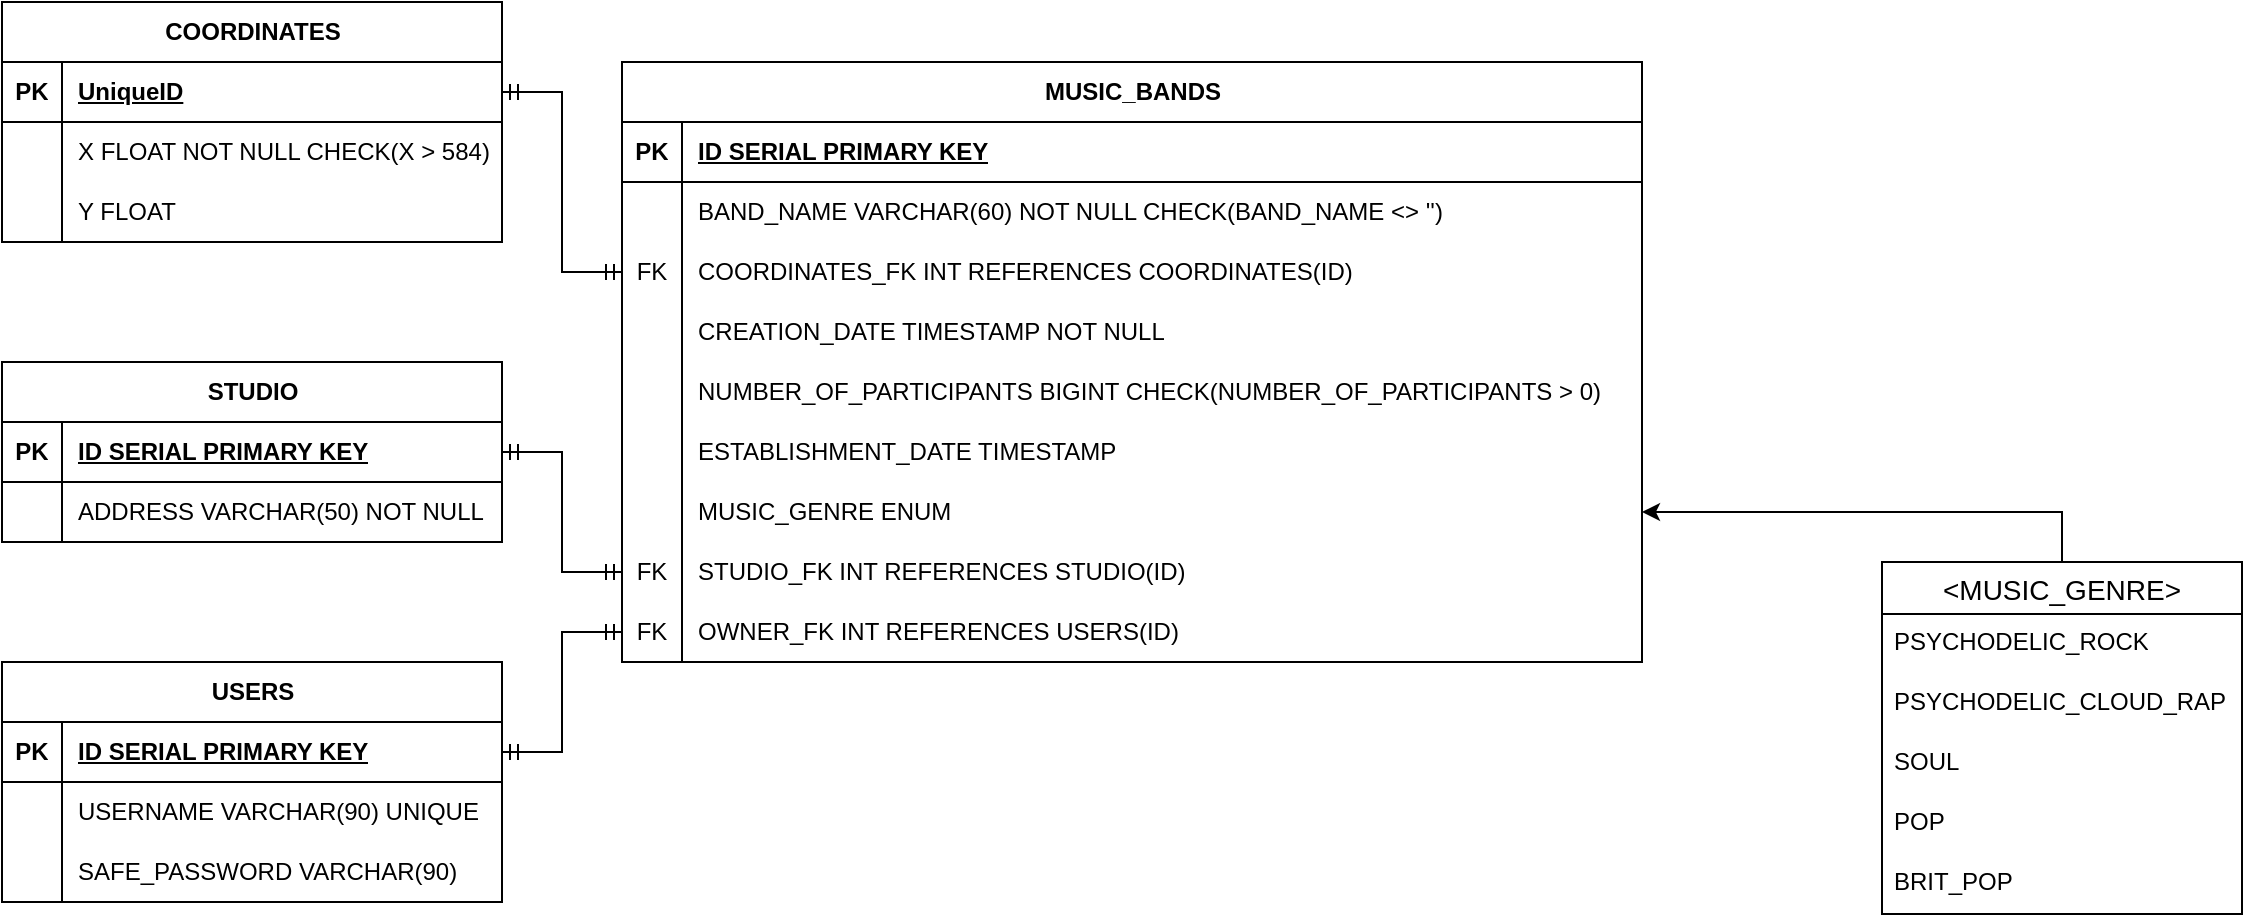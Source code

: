 <mxfile version="24.4.7" type="device">
  <diagram name="Page-1" id="YA4zYFtQoW2mkg4vutzF">
    <mxGraphModel dx="1371" dy="522" grid="1" gridSize="10" guides="1" tooltips="1" connect="1" arrows="1" fold="1" page="1" pageScale="1" pageWidth="850" pageHeight="1100" math="0" shadow="0">
      <root>
        <mxCell id="0" />
        <mxCell id="1" parent="0" />
        <mxCell id="YjT7uFnoLUFOI2cC4ACg-30" value="COORDINATES" style="shape=table;startSize=30;container=1;collapsible=1;childLayout=tableLayout;fixedRows=1;rowLines=0;fontStyle=1;align=center;resizeLast=1;html=1;" parent="1" vertex="1">
          <mxGeometry x="-360" y="40" width="250" height="120" as="geometry" />
        </mxCell>
        <mxCell id="YjT7uFnoLUFOI2cC4ACg-31" value="" style="shape=tableRow;horizontal=0;startSize=0;swimlaneHead=0;swimlaneBody=0;fillColor=none;collapsible=0;dropTarget=0;points=[[0,0.5],[1,0.5]];portConstraint=eastwest;top=0;left=0;right=0;bottom=1;" parent="YjT7uFnoLUFOI2cC4ACg-30" vertex="1">
          <mxGeometry y="30" width="250" height="30" as="geometry" />
        </mxCell>
        <mxCell id="YjT7uFnoLUFOI2cC4ACg-32" value="PK" style="shape=partialRectangle;connectable=0;fillColor=none;top=0;left=0;bottom=0;right=0;fontStyle=1;overflow=hidden;whiteSpace=wrap;html=1;" parent="YjT7uFnoLUFOI2cC4ACg-31" vertex="1">
          <mxGeometry width="30" height="30" as="geometry">
            <mxRectangle width="30" height="30" as="alternateBounds" />
          </mxGeometry>
        </mxCell>
        <mxCell id="YjT7uFnoLUFOI2cC4ACg-33" value="UniqueID" style="shape=partialRectangle;connectable=0;fillColor=none;top=0;left=0;bottom=0;right=0;align=left;spacingLeft=6;fontStyle=5;overflow=hidden;whiteSpace=wrap;html=1;" parent="YjT7uFnoLUFOI2cC4ACg-31" vertex="1">
          <mxGeometry x="30" width="220" height="30" as="geometry">
            <mxRectangle width="220" height="30" as="alternateBounds" />
          </mxGeometry>
        </mxCell>
        <mxCell id="YjT7uFnoLUFOI2cC4ACg-34" value="" style="shape=tableRow;horizontal=0;startSize=0;swimlaneHead=0;swimlaneBody=0;fillColor=none;collapsible=0;dropTarget=0;points=[[0,0.5],[1,0.5]];portConstraint=eastwest;top=0;left=0;right=0;bottom=0;" parent="YjT7uFnoLUFOI2cC4ACg-30" vertex="1">
          <mxGeometry y="60" width="250" height="30" as="geometry" />
        </mxCell>
        <mxCell id="YjT7uFnoLUFOI2cC4ACg-35" value="" style="shape=partialRectangle;connectable=0;fillColor=none;top=0;left=0;bottom=0;right=0;editable=1;overflow=hidden;whiteSpace=wrap;html=1;" parent="YjT7uFnoLUFOI2cC4ACg-34" vertex="1">
          <mxGeometry width="30" height="30" as="geometry">
            <mxRectangle width="30" height="30" as="alternateBounds" />
          </mxGeometry>
        </mxCell>
        <mxCell id="YjT7uFnoLUFOI2cC4ACg-36" value="X FLOAT NOT NULL CHECK(X &amp;gt; 584)" style="shape=partialRectangle;connectable=0;fillColor=none;top=0;left=0;bottom=0;right=0;align=left;spacingLeft=6;overflow=hidden;whiteSpace=wrap;html=1;" parent="YjT7uFnoLUFOI2cC4ACg-34" vertex="1">
          <mxGeometry x="30" width="220" height="30" as="geometry">
            <mxRectangle width="220" height="30" as="alternateBounds" />
          </mxGeometry>
        </mxCell>
        <mxCell id="YjT7uFnoLUFOI2cC4ACg-37" value="" style="shape=tableRow;horizontal=0;startSize=0;swimlaneHead=0;swimlaneBody=0;fillColor=none;collapsible=0;dropTarget=0;points=[[0,0.5],[1,0.5]];portConstraint=eastwest;top=0;left=0;right=0;bottom=0;" parent="YjT7uFnoLUFOI2cC4ACg-30" vertex="1">
          <mxGeometry y="90" width="250" height="30" as="geometry" />
        </mxCell>
        <mxCell id="YjT7uFnoLUFOI2cC4ACg-38" value="" style="shape=partialRectangle;connectable=0;fillColor=none;top=0;left=0;bottom=0;right=0;editable=1;overflow=hidden;whiteSpace=wrap;html=1;" parent="YjT7uFnoLUFOI2cC4ACg-37" vertex="1">
          <mxGeometry width="30" height="30" as="geometry">
            <mxRectangle width="30" height="30" as="alternateBounds" />
          </mxGeometry>
        </mxCell>
        <mxCell id="YjT7uFnoLUFOI2cC4ACg-39" value="Y FLOAT" style="shape=partialRectangle;connectable=0;fillColor=none;top=0;left=0;bottom=0;right=0;align=left;spacingLeft=6;overflow=hidden;whiteSpace=wrap;html=1;" parent="YjT7uFnoLUFOI2cC4ACg-37" vertex="1">
          <mxGeometry x="30" width="220" height="30" as="geometry">
            <mxRectangle width="220" height="30" as="alternateBounds" />
          </mxGeometry>
        </mxCell>
        <mxCell id="YjT7uFnoLUFOI2cC4ACg-43" value="USERS" style="shape=table;startSize=30;container=1;collapsible=1;childLayout=tableLayout;fixedRows=1;rowLines=0;fontStyle=1;align=center;resizeLast=1;html=1;" parent="1" vertex="1">
          <mxGeometry x="-360" y="370" width="250" height="120" as="geometry" />
        </mxCell>
        <mxCell id="YjT7uFnoLUFOI2cC4ACg-44" value="" style="shape=tableRow;horizontal=0;startSize=0;swimlaneHead=0;swimlaneBody=0;fillColor=none;collapsible=0;dropTarget=0;points=[[0,0.5],[1,0.5]];portConstraint=eastwest;top=0;left=0;right=0;bottom=1;" parent="YjT7uFnoLUFOI2cC4ACg-43" vertex="1">
          <mxGeometry y="30" width="250" height="30" as="geometry" />
        </mxCell>
        <mxCell id="YjT7uFnoLUFOI2cC4ACg-45" value="PK" style="shape=partialRectangle;connectable=0;fillColor=none;top=0;left=0;bottom=0;right=0;fontStyle=1;overflow=hidden;whiteSpace=wrap;html=1;" parent="YjT7uFnoLUFOI2cC4ACg-44" vertex="1">
          <mxGeometry width="30" height="30" as="geometry">
            <mxRectangle width="30" height="30" as="alternateBounds" />
          </mxGeometry>
        </mxCell>
        <mxCell id="YjT7uFnoLUFOI2cC4ACg-46" value="ID SERIAL PRIMARY KEY" style="shape=partialRectangle;connectable=0;fillColor=none;top=0;left=0;bottom=0;right=0;align=left;spacingLeft=6;fontStyle=5;overflow=hidden;whiteSpace=wrap;html=1;" parent="YjT7uFnoLUFOI2cC4ACg-44" vertex="1">
          <mxGeometry x="30" width="220" height="30" as="geometry">
            <mxRectangle width="220" height="30" as="alternateBounds" />
          </mxGeometry>
        </mxCell>
        <mxCell id="YjT7uFnoLUFOI2cC4ACg-47" value="" style="shape=tableRow;horizontal=0;startSize=0;swimlaneHead=0;swimlaneBody=0;fillColor=none;collapsible=0;dropTarget=0;points=[[0,0.5],[1,0.5]];portConstraint=eastwest;top=0;left=0;right=0;bottom=0;" parent="YjT7uFnoLUFOI2cC4ACg-43" vertex="1">
          <mxGeometry y="60" width="250" height="30" as="geometry" />
        </mxCell>
        <mxCell id="YjT7uFnoLUFOI2cC4ACg-48" value="" style="shape=partialRectangle;connectable=0;fillColor=none;top=0;left=0;bottom=0;right=0;editable=1;overflow=hidden;whiteSpace=wrap;html=1;" parent="YjT7uFnoLUFOI2cC4ACg-47" vertex="1">
          <mxGeometry width="30" height="30" as="geometry">
            <mxRectangle width="30" height="30" as="alternateBounds" />
          </mxGeometry>
        </mxCell>
        <mxCell id="YjT7uFnoLUFOI2cC4ACg-49" value="USERNAME VARCHAR(90) UNIQUE" style="shape=partialRectangle;connectable=0;fillColor=none;top=0;left=0;bottom=0;right=0;align=left;spacingLeft=6;overflow=hidden;whiteSpace=wrap;html=1;" parent="YjT7uFnoLUFOI2cC4ACg-47" vertex="1">
          <mxGeometry x="30" width="220" height="30" as="geometry">
            <mxRectangle width="220" height="30" as="alternateBounds" />
          </mxGeometry>
        </mxCell>
        <mxCell id="YjT7uFnoLUFOI2cC4ACg-50" value="" style="shape=tableRow;horizontal=0;startSize=0;swimlaneHead=0;swimlaneBody=0;fillColor=none;collapsible=0;dropTarget=0;points=[[0,0.5],[1,0.5]];portConstraint=eastwest;top=0;left=0;right=0;bottom=0;" parent="YjT7uFnoLUFOI2cC4ACg-43" vertex="1">
          <mxGeometry y="90" width="250" height="30" as="geometry" />
        </mxCell>
        <mxCell id="YjT7uFnoLUFOI2cC4ACg-51" value="" style="shape=partialRectangle;connectable=0;fillColor=none;top=0;left=0;bottom=0;right=0;editable=1;overflow=hidden;whiteSpace=wrap;html=1;" parent="YjT7uFnoLUFOI2cC4ACg-50" vertex="1">
          <mxGeometry width="30" height="30" as="geometry">
            <mxRectangle width="30" height="30" as="alternateBounds" />
          </mxGeometry>
        </mxCell>
        <mxCell id="YjT7uFnoLUFOI2cC4ACg-52" value="SAFE_PASSWORD VARCHAR(90)" style="shape=partialRectangle;connectable=0;fillColor=none;top=0;left=0;bottom=0;right=0;align=left;spacingLeft=6;overflow=hidden;whiteSpace=wrap;html=1;" parent="YjT7uFnoLUFOI2cC4ACg-50" vertex="1">
          <mxGeometry x="30" width="220" height="30" as="geometry">
            <mxRectangle width="220" height="30" as="alternateBounds" />
          </mxGeometry>
        </mxCell>
        <mxCell id="YjT7uFnoLUFOI2cC4ACg-56" value="STUDIO" style="shape=table;startSize=30;container=1;collapsible=1;childLayout=tableLayout;fixedRows=1;rowLines=0;fontStyle=1;align=center;resizeLast=1;html=1;" parent="1" vertex="1">
          <mxGeometry x="-360" y="220" width="250" height="90" as="geometry" />
        </mxCell>
        <mxCell id="YjT7uFnoLUFOI2cC4ACg-57" value="" style="shape=tableRow;horizontal=0;startSize=0;swimlaneHead=0;swimlaneBody=0;fillColor=none;collapsible=0;dropTarget=0;points=[[0,0.5],[1,0.5]];portConstraint=eastwest;top=0;left=0;right=0;bottom=1;" parent="YjT7uFnoLUFOI2cC4ACg-56" vertex="1">
          <mxGeometry y="30" width="250" height="30" as="geometry" />
        </mxCell>
        <mxCell id="YjT7uFnoLUFOI2cC4ACg-58" value="PK" style="shape=partialRectangle;connectable=0;fillColor=none;top=0;left=0;bottom=0;right=0;fontStyle=1;overflow=hidden;whiteSpace=wrap;html=1;" parent="YjT7uFnoLUFOI2cC4ACg-57" vertex="1">
          <mxGeometry width="30" height="30" as="geometry">
            <mxRectangle width="30" height="30" as="alternateBounds" />
          </mxGeometry>
        </mxCell>
        <mxCell id="YjT7uFnoLUFOI2cC4ACg-59" value="ID SERIAL PRIMARY KEY" style="shape=partialRectangle;connectable=0;fillColor=none;top=0;left=0;bottom=0;right=0;align=left;spacingLeft=6;fontStyle=5;overflow=hidden;whiteSpace=wrap;html=1;" parent="YjT7uFnoLUFOI2cC4ACg-57" vertex="1">
          <mxGeometry x="30" width="220" height="30" as="geometry">
            <mxRectangle width="220" height="30" as="alternateBounds" />
          </mxGeometry>
        </mxCell>
        <mxCell id="YjT7uFnoLUFOI2cC4ACg-60" value="" style="shape=tableRow;horizontal=0;startSize=0;swimlaneHead=0;swimlaneBody=0;fillColor=none;collapsible=0;dropTarget=0;points=[[0,0.5],[1,0.5]];portConstraint=eastwest;top=0;left=0;right=0;bottom=0;" parent="YjT7uFnoLUFOI2cC4ACg-56" vertex="1">
          <mxGeometry y="60" width="250" height="30" as="geometry" />
        </mxCell>
        <mxCell id="YjT7uFnoLUFOI2cC4ACg-61" value="" style="shape=partialRectangle;connectable=0;fillColor=none;top=0;left=0;bottom=0;right=0;editable=1;overflow=hidden;whiteSpace=wrap;html=1;" parent="YjT7uFnoLUFOI2cC4ACg-60" vertex="1">
          <mxGeometry width="30" height="30" as="geometry">
            <mxRectangle width="30" height="30" as="alternateBounds" />
          </mxGeometry>
        </mxCell>
        <mxCell id="YjT7uFnoLUFOI2cC4ACg-62" value="ADDRESS VARCHAR(50) NOT NULL" style="shape=partialRectangle;connectable=0;fillColor=none;top=0;left=0;bottom=0;right=0;align=left;spacingLeft=6;overflow=hidden;whiteSpace=wrap;html=1;" parent="YjT7uFnoLUFOI2cC4ACg-60" vertex="1">
          <mxGeometry x="30" width="220" height="30" as="geometry">
            <mxRectangle width="220" height="30" as="alternateBounds" />
          </mxGeometry>
        </mxCell>
        <mxCell id="YjT7uFnoLUFOI2cC4ACg-72" value="MUSIC_BANDS" style="shape=table;startSize=30;container=1;collapsible=1;childLayout=tableLayout;fixedRows=1;rowLines=0;fontStyle=1;align=center;resizeLast=1;html=1;" parent="1" vertex="1">
          <mxGeometry x="-50" y="70" width="510" height="300" as="geometry" />
        </mxCell>
        <mxCell id="YjT7uFnoLUFOI2cC4ACg-73" value="" style="shape=tableRow;horizontal=0;startSize=0;swimlaneHead=0;swimlaneBody=0;fillColor=none;collapsible=0;dropTarget=0;points=[[0,0.5],[1,0.5]];portConstraint=eastwest;top=0;left=0;right=0;bottom=1;" parent="YjT7uFnoLUFOI2cC4ACg-72" vertex="1">
          <mxGeometry y="30" width="510" height="30" as="geometry" />
        </mxCell>
        <mxCell id="YjT7uFnoLUFOI2cC4ACg-74" value="PK" style="shape=partialRectangle;connectable=0;fillColor=none;top=0;left=0;bottom=0;right=0;fontStyle=1;overflow=hidden;whiteSpace=wrap;html=1;" parent="YjT7uFnoLUFOI2cC4ACg-73" vertex="1">
          <mxGeometry width="30" height="30" as="geometry">
            <mxRectangle width="30" height="30" as="alternateBounds" />
          </mxGeometry>
        </mxCell>
        <mxCell id="YjT7uFnoLUFOI2cC4ACg-75" value="ID SERIAL PRIMARY KEY" style="shape=partialRectangle;connectable=0;fillColor=none;top=0;left=0;bottom=0;right=0;align=left;spacingLeft=6;fontStyle=5;overflow=hidden;whiteSpace=wrap;html=1;" parent="YjT7uFnoLUFOI2cC4ACg-73" vertex="1">
          <mxGeometry x="30" width="480" height="30" as="geometry">
            <mxRectangle width="480" height="30" as="alternateBounds" />
          </mxGeometry>
        </mxCell>
        <mxCell id="YjT7uFnoLUFOI2cC4ACg-76" value="" style="shape=tableRow;horizontal=0;startSize=0;swimlaneHead=0;swimlaneBody=0;fillColor=none;collapsible=0;dropTarget=0;points=[[0,0.5],[1,0.5]];portConstraint=eastwest;top=0;left=0;right=0;bottom=0;" parent="YjT7uFnoLUFOI2cC4ACg-72" vertex="1">
          <mxGeometry y="60" width="510" height="30" as="geometry" />
        </mxCell>
        <mxCell id="YjT7uFnoLUFOI2cC4ACg-77" value="" style="shape=partialRectangle;connectable=0;fillColor=none;top=0;left=0;bottom=0;right=0;editable=1;overflow=hidden;whiteSpace=wrap;html=1;" parent="YjT7uFnoLUFOI2cC4ACg-76" vertex="1">
          <mxGeometry width="30" height="30" as="geometry">
            <mxRectangle width="30" height="30" as="alternateBounds" />
          </mxGeometry>
        </mxCell>
        <mxCell id="YjT7uFnoLUFOI2cC4ACg-78" value="BAND_NAME VARCHAR(60) NOT NULL CHECK(BAND_NAME &amp;lt;&amp;gt; &#39;&#39;)" style="shape=partialRectangle;connectable=0;fillColor=none;top=0;left=0;bottom=0;right=0;align=left;spacingLeft=6;overflow=hidden;whiteSpace=wrap;html=1;" parent="YjT7uFnoLUFOI2cC4ACg-76" vertex="1">
          <mxGeometry x="30" width="480" height="30" as="geometry">
            <mxRectangle width="480" height="30" as="alternateBounds" />
          </mxGeometry>
        </mxCell>
        <mxCell id="YjT7uFnoLUFOI2cC4ACg-79" value="" style="shape=tableRow;horizontal=0;startSize=0;swimlaneHead=0;swimlaneBody=0;fillColor=none;collapsible=0;dropTarget=0;points=[[0,0.5],[1,0.5]];portConstraint=eastwest;top=0;left=0;right=0;bottom=0;" parent="YjT7uFnoLUFOI2cC4ACg-72" vertex="1">
          <mxGeometry y="90" width="510" height="30" as="geometry" />
        </mxCell>
        <mxCell id="YjT7uFnoLUFOI2cC4ACg-80" value="FK" style="shape=partialRectangle;connectable=0;fillColor=none;top=0;left=0;bottom=0;right=0;editable=1;overflow=hidden;whiteSpace=wrap;html=1;" parent="YjT7uFnoLUFOI2cC4ACg-79" vertex="1">
          <mxGeometry width="30" height="30" as="geometry">
            <mxRectangle width="30" height="30" as="alternateBounds" />
          </mxGeometry>
        </mxCell>
        <mxCell id="YjT7uFnoLUFOI2cC4ACg-81" value="COORDINATES_FK INT REFERENCES COORDINATES(ID)" style="shape=partialRectangle;connectable=0;fillColor=none;top=0;left=0;bottom=0;right=0;align=left;spacingLeft=6;overflow=hidden;whiteSpace=wrap;html=1;" parent="YjT7uFnoLUFOI2cC4ACg-79" vertex="1">
          <mxGeometry x="30" width="480" height="30" as="geometry">
            <mxRectangle width="480" height="30" as="alternateBounds" />
          </mxGeometry>
        </mxCell>
        <mxCell id="YjT7uFnoLUFOI2cC4ACg-82" value="" style="shape=tableRow;horizontal=0;startSize=0;swimlaneHead=0;swimlaneBody=0;fillColor=none;collapsible=0;dropTarget=0;points=[[0,0.5],[1,0.5]];portConstraint=eastwest;top=0;left=0;right=0;bottom=0;" parent="YjT7uFnoLUFOI2cC4ACg-72" vertex="1">
          <mxGeometry y="120" width="510" height="30" as="geometry" />
        </mxCell>
        <mxCell id="YjT7uFnoLUFOI2cC4ACg-83" value="" style="shape=partialRectangle;connectable=0;fillColor=none;top=0;left=0;bottom=0;right=0;editable=1;overflow=hidden;whiteSpace=wrap;html=1;" parent="YjT7uFnoLUFOI2cC4ACg-82" vertex="1">
          <mxGeometry width="30" height="30" as="geometry">
            <mxRectangle width="30" height="30" as="alternateBounds" />
          </mxGeometry>
        </mxCell>
        <mxCell id="YjT7uFnoLUFOI2cC4ACg-84" value="CREATION_DATE TIMESTAMP NOT NULL" style="shape=partialRectangle;connectable=0;fillColor=none;top=0;left=0;bottom=0;right=0;align=left;spacingLeft=6;overflow=hidden;whiteSpace=wrap;html=1;" parent="YjT7uFnoLUFOI2cC4ACg-82" vertex="1">
          <mxGeometry x="30" width="480" height="30" as="geometry">
            <mxRectangle width="480" height="30" as="alternateBounds" />
          </mxGeometry>
        </mxCell>
        <mxCell id="YjT7uFnoLUFOI2cC4ACg-98" value="" style="shape=tableRow;horizontal=0;startSize=0;swimlaneHead=0;swimlaneBody=0;fillColor=none;collapsible=0;dropTarget=0;points=[[0,0.5],[1,0.5]];portConstraint=eastwest;top=0;left=0;right=0;bottom=0;" parent="YjT7uFnoLUFOI2cC4ACg-72" vertex="1">
          <mxGeometry y="150" width="510" height="30" as="geometry" />
        </mxCell>
        <mxCell id="YjT7uFnoLUFOI2cC4ACg-99" value="" style="shape=partialRectangle;connectable=0;fillColor=none;top=0;left=0;bottom=0;right=0;editable=1;overflow=hidden;whiteSpace=wrap;html=1;" parent="YjT7uFnoLUFOI2cC4ACg-98" vertex="1">
          <mxGeometry width="30" height="30" as="geometry">
            <mxRectangle width="30" height="30" as="alternateBounds" />
          </mxGeometry>
        </mxCell>
        <mxCell id="YjT7uFnoLUFOI2cC4ACg-100" value="NUMBER_OF_PARTICIPANTS BIGINT CHECK(NUMBER_OF_PARTICIPANTS &amp;gt; 0)" style="shape=partialRectangle;connectable=0;fillColor=none;top=0;left=0;bottom=0;right=0;align=left;spacingLeft=6;overflow=hidden;whiteSpace=wrap;html=1;" parent="YjT7uFnoLUFOI2cC4ACg-98" vertex="1">
          <mxGeometry x="30" width="480" height="30" as="geometry">
            <mxRectangle width="480" height="30" as="alternateBounds" />
          </mxGeometry>
        </mxCell>
        <mxCell id="YjT7uFnoLUFOI2cC4ACg-101" value="" style="shape=tableRow;horizontal=0;startSize=0;swimlaneHead=0;swimlaneBody=0;fillColor=none;collapsible=0;dropTarget=0;points=[[0,0.5],[1,0.5]];portConstraint=eastwest;top=0;left=0;right=0;bottom=0;" parent="YjT7uFnoLUFOI2cC4ACg-72" vertex="1">
          <mxGeometry y="180" width="510" height="30" as="geometry" />
        </mxCell>
        <mxCell id="YjT7uFnoLUFOI2cC4ACg-102" value="" style="shape=partialRectangle;connectable=0;fillColor=none;top=0;left=0;bottom=0;right=0;editable=1;overflow=hidden;whiteSpace=wrap;html=1;" parent="YjT7uFnoLUFOI2cC4ACg-101" vertex="1">
          <mxGeometry width="30" height="30" as="geometry">
            <mxRectangle width="30" height="30" as="alternateBounds" />
          </mxGeometry>
        </mxCell>
        <mxCell id="YjT7uFnoLUFOI2cC4ACg-103" value="ESTABLISHMENT_DATE TIMESTAMP" style="shape=partialRectangle;connectable=0;fillColor=none;top=0;left=0;bottom=0;right=0;align=left;spacingLeft=6;overflow=hidden;whiteSpace=wrap;html=1;" parent="YjT7uFnoLUFOI2cC4ACg-101" vertex="1">
          <mxGeometry x="30" width="480" height="30" as="geometry">
            <mxRectangle width="480" height="30" as="alternateBounds" />
          </mxGeometry>
        </mxCell>
        <mxCell id="YjT7uFnoLUFOI2cC4ACg-123" value="" style="shape=tableRow;horizontal=0;startSize=0;swimlaneHead=0;swimlaneBody=0;fillColor=none;collapsible=0;dropTarget=0;points=[[0,0.5],[1,0.5]];portConstraint=eastwest;top=0;left=0;right=0;bottom=0;" parent="YjT7uFnoLUFOI2cC4ACg-72" vertex="1">
          <mxGeometry y="210" width="510" height="30" as="geometry" />
        </mxCell>
        <mxCell id="YjT7uFnoLUFOI2cC4ACg-124" value="" style="shape=partialRectangle;connectable=0;fillColor=none;top=0;left=0;bottom=0;right=0;editable=1;overflow=hidden;whiteSpace=wrap;html=1;" parent="YjT7uFnoLUFOI2cC4ACg-123" vertex="1">
          <mxGeometry width="30" height="30" as="geometry">
            <mxRectangle width="30" height="30" as="alternateBounds" />
          </mxGeometry>
        </mxCell>
        <mxCell id="YjT7uFnoLUFOI2cC4ACg-125" value="MUSIC_GENRE ENUM" style="shape=partialRectangle;connectable=0;fillColor=none;top=0;left=0;bottom=0;right=0;align=left;spacingLeft=6;overflow=hidden;whiteSpace=wrap;html=1;" parent="YjT7uFnoLUFOI2cC4ACg-123" vertex="1">
          <mxGeometry x="30" width="480" height="30" as="geometry">
            <mxRectangle width="480" height="30" as="alternateBounds" />
          </mxGeometry>
        </mxCell>
        <mxCell id="YjT7uFnoLUFOI2cC4ACg-126" value="" style="shape=tableRow;horizontal=0;startSize=0;swimlaneHead=0;swimlaneBody=0;fillColor=none;collapsible=0;dropTarget=0;points=[[0,0.5],[1,0.5]];portConstraint=eastwest;top=0;left=0;right=0;bottom=0;" parent="YjT7uFnoLUFOI2cC4ACg-72" vertex="1">
          <mxGeometry y="240" width="510" height="30" as="geometry" />
        </mxCell>
        <mxCell id="YjT7uFnoLUFOI2cC4ACg-127" value="FK" style="shape=partialRectangle;connectable=0;fillColor=none;top=0;left=0;bottom=0;right=0;editable=1;overflow=hidden;whiteSpace=wrap;html=1;" parent="YjT7uFnoLUFOI2cC4ACg-126" vertex="1">
          <mxGeometry width="30" height="30" as="geometry">
            <mxRectangle width="30" height="30" as="alternateBounds" />
          </mxGeometry>
        </mxCell>
        <mxCell id="YjT7uFnoLUFOI2cC4ACg-128" value="STUDIO_FK INT REFERENCES STUDIO(ID)" style="shape=partialRectangle;connectable=0;fillColor=none;top=0;left=0;bottom=0;right=0;align=left;spacingLeft=6;overflow=hidden;whiteSpace=wrap;html=1;" parent="YjT7uFnoLUFOI2cC4ACg-126" vertex="1">
          <mxGeometry x="30" width="480" height="30" as="geometry">
            <mxRectangle width="480" height="30" as="alternateBounds" />
          </mxGeometry>
        </mxCell>
        <mxCell id="YjT7uFnoLUFOI2cC4ACg-129" value="" style="shape=tableRow;horizontal=0;startSize=0;swimlaneHead=0;swimlaneBody=0;fillColor=none;collapsible=0;dropTarget=0;points=[[0,0.5],[1,0.5]];portConstraint=eastwest;top=0;left=0;right=0;bottom=0;" parent="YjT7uFnoLUFOI2cC4ACg-72" vertex="1">
          <mxGeometry y="270" width="510" height="30" as="geometry" />
        </mxCell>
        <mxCell id="YjT7uFnoLUFOI2cC4ACg-130" value="FK" style="shape=partialRectangle;connectable=0;fillColor=none;top=0;left=0;bottom=0;right=0;editable=1;overflow=hidden;whiteSpace=wrap;html=1;" parent="YjT7uFnoLUFOI2cC4ACg-129" vertex="1">
          <mxGeometry width="30" height="30" as="geometry">
            <mxRectangle width="30" height="30" as="alternateBounds" />
          </mxGeometry>
        </mxCell>
        <mxCell id="YjT7uFnoLUFOI2cC4ACg-131" value="OWNER_FK INT REFERENCES USERS(ID)" style="shape=partialRectangle;connectable=0;fillColor=none;top=0;left=0;bottom=0;right=0;align=left;spacingLeft=6;overflow=hidden;whiteSpace=wrap;html=1;" parent="YjT7uFnoLUFOI2cC4ACg-129" vertex="1">
          <mxGeometry x="30" width="480" height="30" as="geometry">
            <mxRectangle width="480" height="30" as="alternateBounds" />
          </mxGeometry>
        </mxCell>
        <mxCell id="YjT7uFnoLUFOI2cC4ACg-141" style="edgeStyle=orthogonalEdgeStyle;rounded=0;orthogonalLoop=1;jettySize=auto;html=1;exitX=0.5;exitY=0;exitDx=0;exitDy=0;entryX=1;entryY=0.5;entryDx=0;entryDy=0;" parent="1" source="YjT7uFnoLUFOI2cC4ACg-133" target="YjT7uFnoLUFOI2cC4ACg-123" edge="1">
          <mxGeometry relative="1" as="geometry" />
        </mxCell>
        <mxCell id="YjT7uFnoLUFOI2cC4ACg-133" value="&lt;MUSIC_GENRE&gt;" style="swimlane;fontStyle=0;childLayout=stackLayout;horizontal=1;startSize=26;horizontalStack=0;resizeParent=1;resizeParentMax=0;resizeLast=0;collapsible=1;marginBottom=0;align=center;fontSize=14;" parent="1" vertex="1">
          <mxGeometry x="580" y="320" width="180" height="176" as="geometry" />
        </mxCell>
        <mxCell id="YjT7uFnoLUFOI2cC4ACg-134" value="PSYCHODELIC_ROCK" style="text;strokeColor=none;fillColor=none;spacingLeft=4;spacingRight=4;overflow=hidden;rotatable=0;points=[[0,0.5],[1,0.5]];portConstraint=eastwest;fontSize=12;whiteSpace=wrap;html=1;" parent="YjT7uFnoLUFOI2cC4ACg-133" vertex="1">
          <mxGeometry y="26" width="180" height="30" as="geometry" />
        </mxCell>
        <mxCell id="YjT7uFnoLUFOI2cC4ACg-135" value="PSYCHODELIC_CLOUD_RAP" style="text;strokeColor=none;fillColor=none;spacingLeft=4;spacingRight=4;overflow=hidden;rotatable=0;points=[[0,0.5],[1,0.5]];portConstraint=eastwest;fontSize=12;whiteSpace=wrap;html=1;" parent="YjT7uFnoLUFOI2cC4ACg-133" vertex="1">
          <mxGeometry y="56" width="180" height="30" as="geometry" />
        </mxCell>
        <mxCell id="YjT7uFnoLUFOI2cC4ACg-136" value="SOUL" style="text;strokeColor=none;fillColor=none;spacingLeft=4;spacingRight=4;overflow=hidden;rotatable=0;points=[[0,0.5],[1,0.5]];portConstraint=eastwest;fontSize=12;whiteSpace=wrap;html=1;" parent="YjT7uFnoLUFOI2cC4ACg-133" vertex="1">
          <mxGeometry y="86" width="180" height="30" as="geometry" />
        </mxCell>
        <mxCell id="YjT7uFnoLUFOI2cC4ACg-139" value="POP" style="text;strokeColor=none;fillColor=none;spacingLeft=4;spacingRight=4;overflow=hidden;rotatable=0;points=[[0,0.5],[1,0.5]];portConstraint=eastwest;fontSize=12;whiteSpace=wrap;html=1;" parent="YjT7uFnoLUFOI2cC4ACg-133" vertex="1">
          <mxGeometry y="116" width="180" height="30" as="geometry" />
        </mxCell>
        <mxCell id="YjT7uFnoLUFOI2cC4ACg-140" value="BRIT_POP" style="text;strokeColor=none;fillColor=none;spacingLeft=4;spacingRight=4;overflow=hidden;rotatable=0;points=[[0,0.5],[1,0.5]];portConstraint=eastwest;fontSize=12;whiteSpace=wrap;html=1;" parent="YjT7uFnoLUFOI2cC4ACg-133" vertex="1">
          <mxGeometry y="146" width="180" height="30" as="geometry" />
        </mxCell>
        <mxCell id="nxXHKSDACNPAYvnUl82X-1" value="" style="edgeStyle=entityRelationEdgeStyle;fontSize=12;html=1;endArrow=ERmandOne;startArrow=ERmandOne;rounded=0;entryX=0;entryY=0.5;entryDx=0;entryDy=0;exitX=1;exitY=0.5;exitDx=0;exitDy=0;" edge="1" parent="1" source="YjT7uFnoLUFOI2cC4ACg-57" target="YjT7uFnoLUFOI2cC4ACg-126">
          <mxGeometry width="100" height="100" relative="1" as="geometry">
            <mxPoint x="-250" y="290" as="sourcePoint" />
            <mxPoint x="-150" y="190" as="targetPoint" />
          </mxGeometry>
        </mxCell>
        <mxCell id="nxXHKSDACNPAYvnUl82X-2" value="" style="edgeStyle=entityRelationEdgeStyle;fontSize=12;html=1;endArrow=ERmandOne;startArrow=ERmandOne;rounded=0;exitX=1;exitY=0.5;exitDx=0;exitDy=0;entryX=0;entryY=0.5;entryDx=0;entryDy=0;" edge="1" parent="1" source="YjT7uFnoLUFOI2cC4ACg-31" target="YjT7uFnoLUFOI2cC4ACg-79">
          <mxGeometry width="100" height="100" relative="1" as="geometry">
            <mxPoint x="-90" y="110" as="sourcePoint" />
            <mxPoint x="-70" y="140" as="targetPoint" />
          </mxGeometry>
        </mxCell>
        <mxCell id="nxXHKSDACNPAYvnUl82X-3" value="" style="edgeStyle=entityRelationEdgeStyle;fontSize=12;html=1;endArrow=ERmandOne;startArrow=ERmandOne;rounded=0;exitX=1;exitY=0.5;exitDx=0;exitDy=0;entryX=0;entryY=0.5;entryDx=0;entryDy=0;" edge="1" parent="1" source="YjT7uFnoLUFOI2cC4ACg-44" target="YjT7uFnoLUFOI2cC4ACg-129">
          <mxGeometry width="100" height="100" relative="1" as="geometry">
            <mxPoint x="-30" y="496" as="sourcePoint" />
            <mxPoint x="70" y="396" as="targetPoint" />
          </mxGeometry>
        </mxCell>
      </root>
    </mxGraphModel>
  </diagram>
</mxfile>
